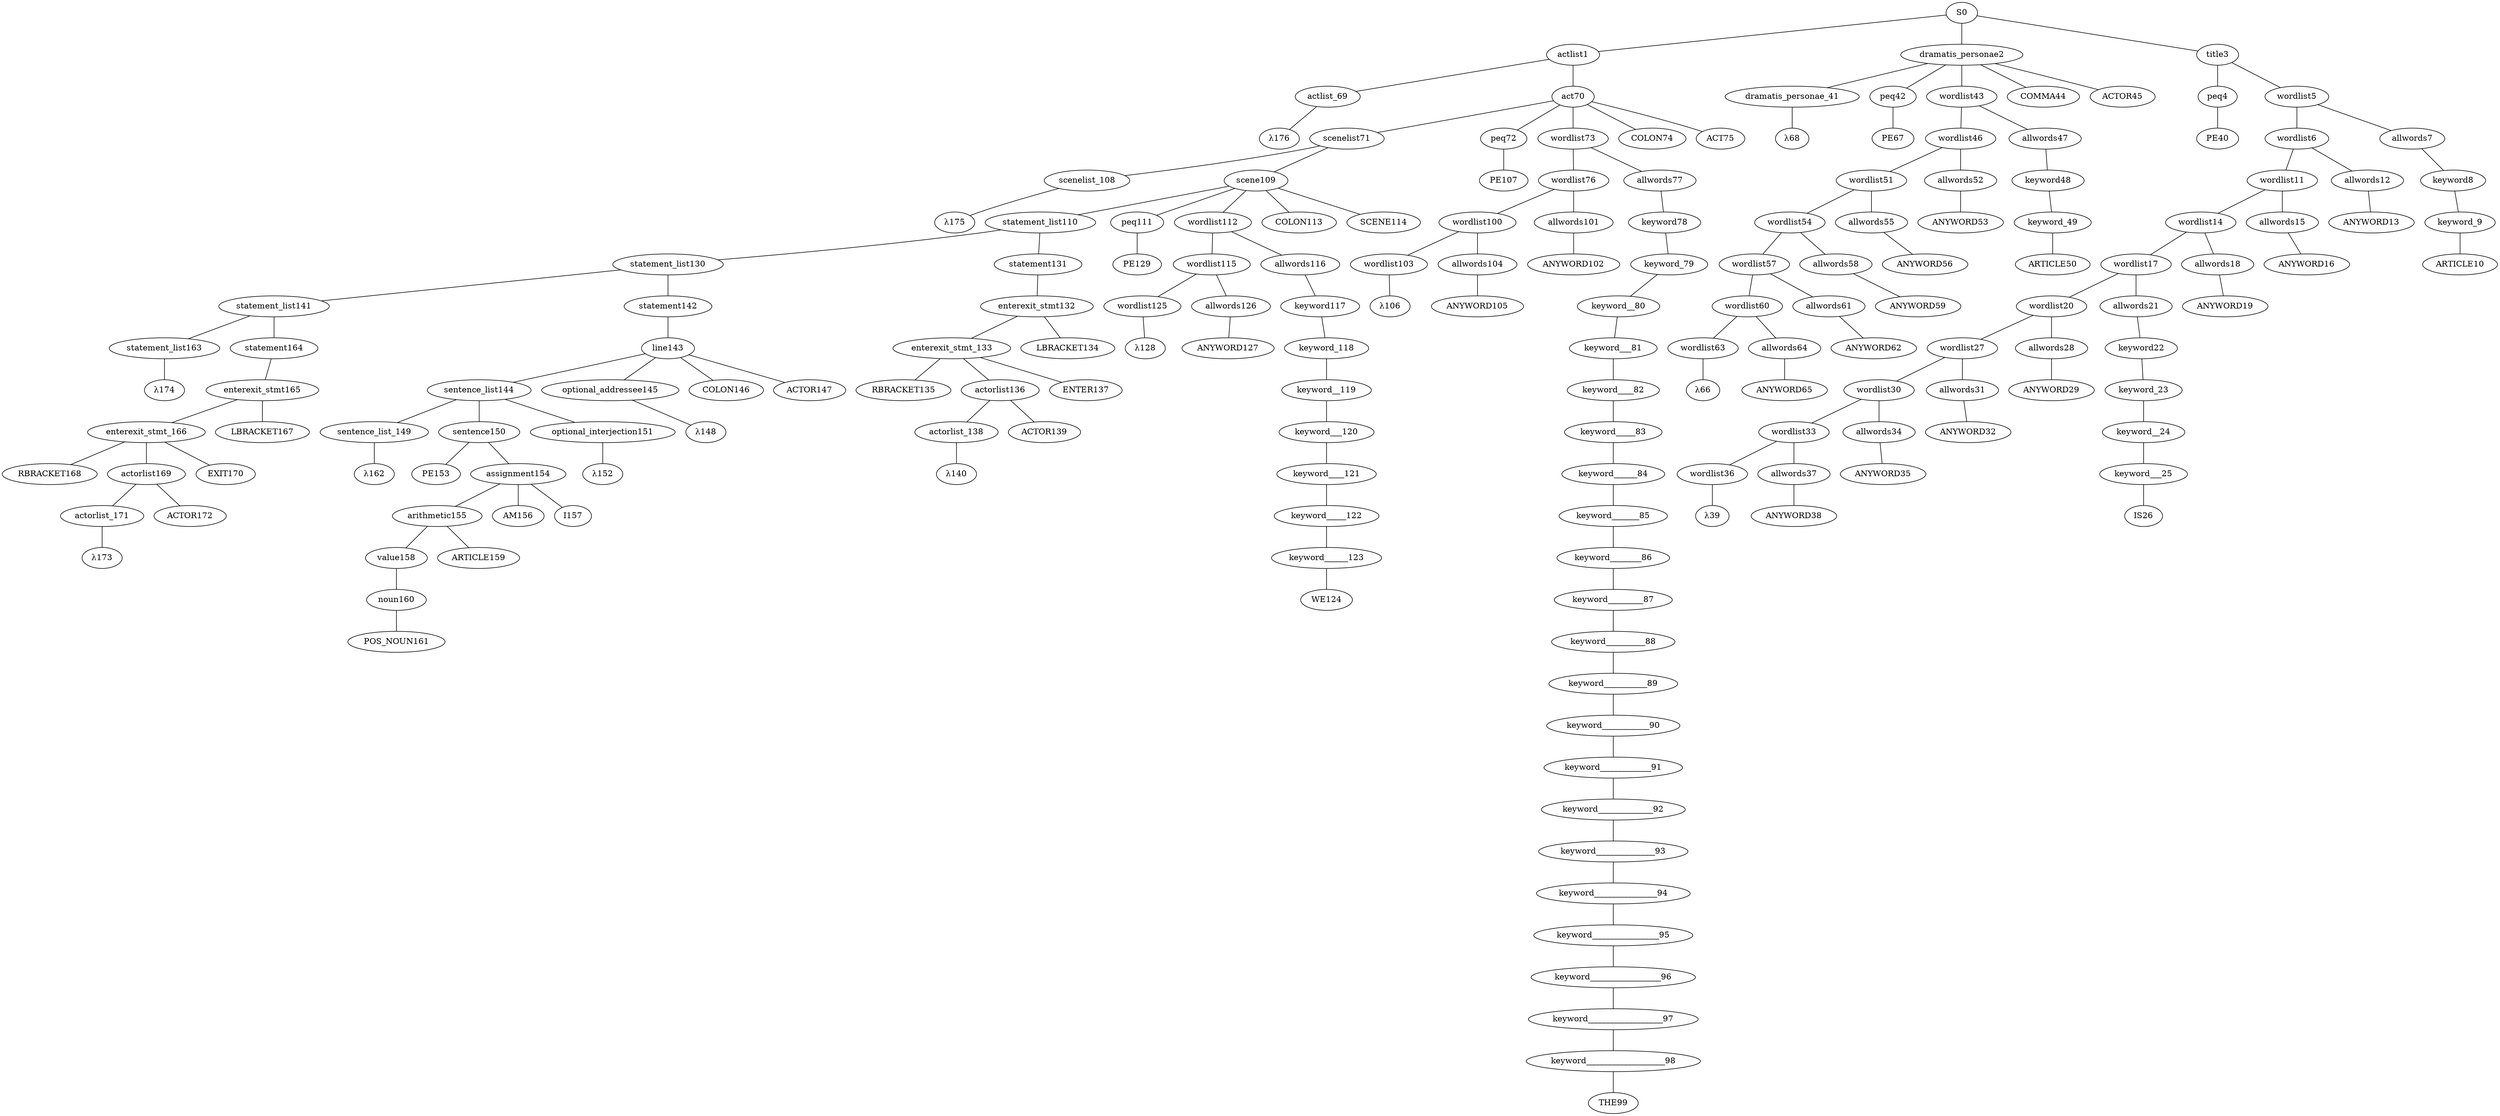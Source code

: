strict graph {
	S0 -- actlist1
	S0 -- dramatis_personae2
	S0 -- title3

	title3 -- peq4
	title3 -- wordlist5

	wordlist5 -- wordlist6
	wordlist5 -- allwords7

	allwords7 -- keyword8

	keyword8 -- keyword_9

	keyword_9 -- ARTICLE10


	wordlist6 -- wordlist11
	wordlist6 -- allwords12

	allwords12 -- ANYWORD13


	wordlist11 -- wordlist14
	wordlist11 -- allwords15

	allwords15 -- ANYWORD16


	wordlist14 -- wordlist17
	wordlist14 -- allwords18

	allwords18 -- ANYWORD19


	wordlist17 -- wordlist20
	wordlist17 -- allwords21

	allwords21 -- keyword22

	keyword22 -- keyword_23

	keyword_23 -- keyword__24

	keyword__24 -- keyword___25

	keyword___25 -- IS26


	wordlist20 -- wordlist27
	wordlist20 -- allwords28

	allwords28 -- ANYWORD29


	wordlist27 -- wordlist30
	wordlist27 -- allwords31

	allwords31 -- ANYWORD32


	wordlist30 -- wordlist33
	wordlist30 -- allwords34

	allwords34 -- ANYWORD35


	wordlist33 -- wordlist36
	wordlist33 -- allwords37

	allwords37 -- ANYWORD38


	wordlist36 -- λ39

	peq4 -- PE40


	dramatis_personae2 -- dramatis_personae_41
	dramatis_personae2 -- peq42
	dramatis_personae2 -- wordlist43
	dramatis_personae2 -- COMMA44
	dramatis_personae2 -- ACTOR45



	wordlist43 -- wordlist46
	wordlist43 -- allwords47

	allwords47 -- keyword48

	keyword48 -- keyword_49

	keyword_49 -- ARTICLE50


	wordlist46 -- wordlist51
	wordlist46 -- allwords52

	allwords52 -- ANYWORD53


	wordlist51 -- wordlist54
	wordlist51 -- allwords55

	allwords55 -- ANYWORD56


	wordlist54 -- wordlist57
	wordlist54 -- allwords58

	allwords58 -- ANYWORD59


	wordlist57 -- wordlist60
	wordlist57 -- allwords61

	allwords61 -- ANYWORD62


	wordlist60 -- wordlist63
	wordlist60 -- allwords64

	allwords64 -- ANYWORD65


	wordlist63 -- λ66

	peq42 -- PE67


	dramatis_personae_41 -- λ68

	actlist1 -- actlist_69
	actlist1 -- act70

	act70 -- scenelist71
	act70 -- peq72
	act70 -- wordlist73
	act70 -- COLON74
	act70 -- ACT75



	wordlist73 -- wordlist76
	wordlist73 -- allwords77

	allwords77 -- keyword78

	keyword78 -- keyword_79

	keyword_79 -- keyword__80

	keyword__80 -- keyword___81

	keyword___81 -- keyword____82

	keyword____82 -- keyword_____83

	keyword_____83 -- keyword______84

	keyword______84 -- keyword_______85

	keyword_______85 -- keyword________86

	keyword________86 -- keyword_________87

	keyword_________87 -- keyword__________88

	keyword__________88 -- keyword___________89

	keyword___________89 -- keyword____________90

	keyword____________90 -- keyword_____________91

	keyword_____________91 -- keyword______________92

	keyword______________92 -- keyword_______________93

	keyword_______________93 -- keyword________________94

	keyword________________94 -- keyword_________________95

	keyword_________________95 -- keyword__________________96

	keyword__________________96 -- keyword___________________97

	keyword___________________97 -- keyword____________________98

	keyword____________________98 -- THE99


	wordlist76 -- wordlist100
	wordlist76 -- allwords101

	allwords101 -- ANYWORD102


	wordlist100 -- wordlist103
	wordlist100 -- allwords104

	allwords104 -- ANYWORD105


	wordlist103 -- λ106

	peq72 -- PE107


	scenelist71 -- scenelist_108
	scenelist71 -- scene109

	scene109 -- statement_list110
	scene109 -- peq111
	scene109 -- wordlist112
	scene109 -- COLON113
	scene109 -- SCENE114



	wordlist112 -- wordlist115
	wordlist112 -- allwords116

	allwords116 -- keyword117

	keyword117 -- keyword_118

	keyword_118 -- keyword__119

	keyword__119 -- keyword___120

	keyword___120 -- keyword____121

	keyword____121 -- keyword_____122

	keyword_____122 -- keyword______123

	keyword______123 -- WE124


	wordlist115 -- wordlist125
	wordlist115 -- allwords126

	allwords126 -- ANYWORD127


	wordlist125 -- λ128

	peq111 -- PE129


	statement_list110 -- statement_list130
	statement_list110 -- statement131

	statement131 -- enterexit_stmt132

	enterexit_stmt132 -- enterexit_stmt_133
	enterexit_stmt132 -- LBRACKET134


	enterexit_stmt_133 -- RBRACKET135
	enterexit_stmt_133 -- actorlist136
	enterexit_stmt_133 -- ENTER137


	actorlist136 -- actorlist_138
	actorlist136 -- ACTOR139


	actorlist_138 -- λ140


	statement_list130 -- statement_list141
	statement_list130 -- statement142

	statement142 -- line143

	line143 -- sentence_list144
	line143 -- optional_addressee145
	line143 -- COLON146
	line143 -- ACTOR147



	optional_addressee145 -- λ148

	sentence_list144 -- sentence_list_149
	sentence_list144 -- sentence150
	sentence_list144 -- optional_interjection151

	optional_interjection151 -- λ152

	sentence150 -- PE153
	sentence150 -- assignment154

	assignment154 -- arithmetic155
	assignment154 -- AM156
	assignment154 -- I157



	arithmetic155 -- value158
	arithmetic155 -- ARTICLE159


	value158 -- noun160

	noun160 -- POS_NOUN161



	sentence_list_149 -- λ162

	statement_list141 -- statement_list163
	statement_list141 -- statement164

	statement164 -- enterexit_stmt165

	enterexit_stmt165 -- enterexit_stmt_166
	enterexit_stmt165 -- LBRACKET167


	enterexit_stmt_166 -- RBRACKET168
	enterexit_stmt_166 -- actorlist169
	enterexit_stmt_166 -- EXIT170


	actorlist169 -- actorlist_171
	actorlist169 -- ACTOR172


	actorlist_171 -- λ173


	statement_list163 -- λ174

	scenelist_108 -- λ175

	actlist_69 -- λ176


}
